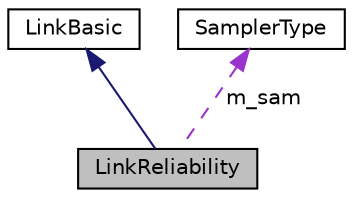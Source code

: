 digraph "LinkReliability"
{
 // INTERACTIVE_SVG=YES
  bgcolor="transparent";
  edge [fontname="Helvetica",fontsize="10",labelfontname="Helvetica",labelfontsize="10"];
  node [fontname="Helvetica",fontsize="10",shape=record];
  Node2 [label="LinkReliability",height=0.2,width=0.4,color="black", fillcolor="grey75", style="filled", fontcolor="black"];
  Node3 -> Node2 [dir="back",color="midnightblue",fontsize="10",style="solid",fontname="Helvetica"];
  Node3 [label="LinkBasic",height=0.2,width=0.4,color="black",URL="$d7/d41/classtempNetworks_1_1LinkBasic.html"];
  Node4 -> Node2 [dir="back",color="darkorchid3",fontsize="10",style="dashed",label=" m_sam" ,fontname="Helvetica"];
  Node4 [label="SamplerType",height=0.2,width=0.4,color="black",URL="$de/d27/enumumontreal_1_1ssj_1_1networks_1_1staticreliability_1_1SamplerType.html"];
}
